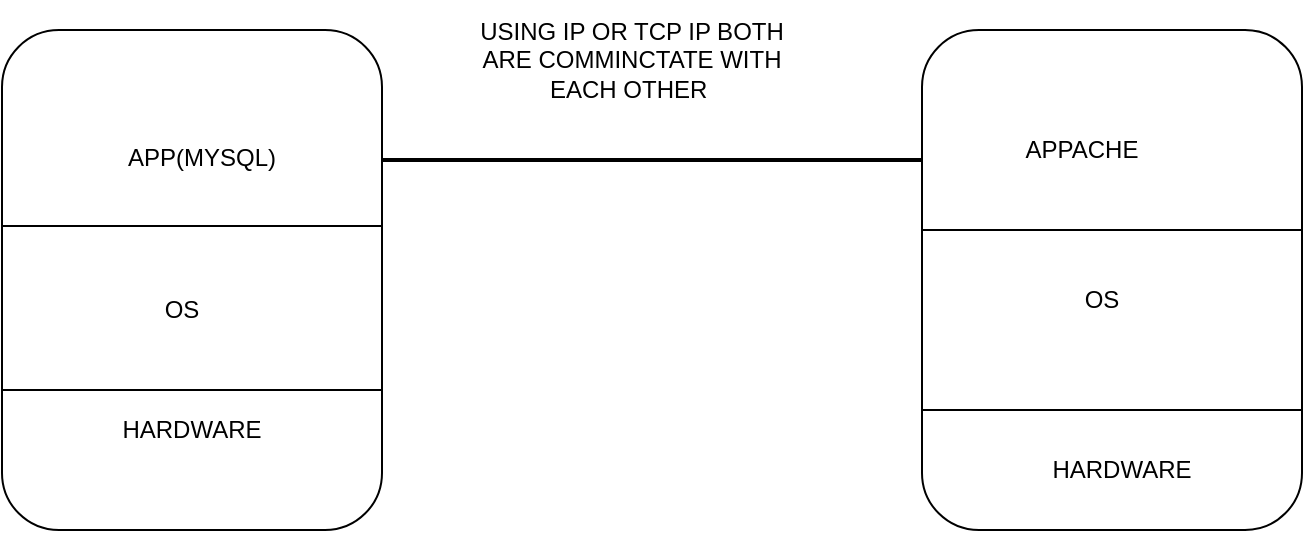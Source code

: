 <mxfile version="14.8.5" type="github">
  <diagram id="U0se5DWGwlDYX3Sg0kiH" name="Page-1">
    <mxGraphModel dx="1108" dy="482" grid="1" gridSize="10" guides="1" tooltips="1" connect="1" arrows="1" fold="1" page="1" pageScale="1" pageWidth="850" pageHeight="1100" math="0" shadow="0">
      <root>
        <mxCell id="0" />
        <mxCell id="1" parent="0" />
        <mxCell id="DwL3w4okpu6f0bRGBHRg-1" value="" style="rounded=1;whiteSpace=wrap;html=1;" vertex="1" parent="1">
          <mxGeometry x="100" y="150" width="190" height="250" as="geometry" />
        </mxCell>
        <mxCell id="DwL3w4okpu6f0bRGBHRg-2" value="" style="shape=crossbar;whiteSpace=wrap;html=1;rounded=1;" vertex="1" parent="1">
          <mxGeometry x="100" y="320" width="190" height="20" as="geometry" />
        </mxCell>
        <mxCell id="DwL3w4okpu6f0bRGBHRg-3" value="HARDWARE" style="text;html=1;strokeColor=none;fillColor=none;align=center;verticalAlign=middle;whiteSpace=wrap;rounded=0;" vertex="1" parent="1">
          <mxGeometry x="160" y="340" width="70" height="20" as="geometry" />
        </mxCell>
        <mxCell id="DwL3w4okpu6f0bRGBHRg-4" value="" style="shape=crossbar;whiteSpace=wrap;html=1;rounded=1;" vertex="1" parent="1">
          <mxGeometry x="100" y="238" width="190" height="20" as="geometry" />
        </mxCell>
        <mxCell id="DwL3w4okpu6f0bRGBHRg-5" value="OS" style="text;html=1;strokeColor=none;fillColor=none;align=center;verticalAlign=middle;whiteSpace=wrap;rounded=0;" vertex="1" parent="1">
          <mxGeometry x="160" y="270" width="60" height="40" as="geometry" />
        </mxCell>
        <mxCell id="DwL3w4okpu6f0bRGBHRg-6" value="APP(MYSQL)" style="text;html=1;strokeColor=none;fillColor=none;align=center;verticalAlign=middle;whiteSpace=wrap;rounded=0;" vertex="1" parent="1">
          <mxGeometry x="150" y="189" width="100" height="50" as="geometry" />
        </mxCell>
        <mxCell id="DwL3w4okpu6f0bRGBHRg-8" value="" style="rounded=1;whiteSpace=wrap;html=1;" vertex="1" parent="1">
          <mxGeometry x="560" y="150" width="190" height="250" as="geometry" />
        </mxCell>
        <mxCell id="DwL3w4okpu6f0bRGBHRg-9" value="" style="shape=crossbar;whiteSpace=wrap;html=1;rounded=1;" vertex="1" parent="1">
          <mxGeometry x="560" y="330" width="190" height="20" as="geometry" />
        </mxCell>
        <mxCell id="DwL3w4okpu6f0bRGBHRg-10" value="HARDWARE" style="text;html=1;strokeColor=none;fillColor=none;align=center;verticalAlign=middle;whiteSpace=wrap;rounded=0;" vertex="1" parent="1">
          <mxGeometry x="610" y="360" width="100" height="20" as="geometry" />
        </mxCell>
        <mxCell id="DwL3w4okpu6f0bRGBHRg-11" value="" style="shape=crossbar;whiteSpace=wrap;html=1;rounded=1;" vertex="1" parent="1">
          <mxGeometry x="560" y="240" width="190" height="20" as="geometry" />
        </mxCell>
        <mxCell id="DwL3w4okpu6f0bRGBHRg-13" value="OS" style="text;html=1;strokeColor=none;fillColor=none;align=center;verticalAlign=middle;whiteSpace=wrap;rounded=0;" vertex="1" parent="1">
          <mxGeometry x="610" y="270" width="80" height="30" as="geometry" />
        </mxCell>
        <mxCell id="DwL3w4okpu6f0bRGBHRg-15" value="" style="line;strokeWidth=2;html=1;" vertex="1" parent="1">
          <mxGeometry x="290" y="210" width="270" height="10" as="geometry" />
        </mxCell>
        <mxCell id="DwL3w4okpu6f0bRGBHRg-17" value="APPACHE" style="text;html=1;strokeColor=none;fillColor=none;align=center;verticalAlign=middle;whiteSpace=wrap;rounded=0;" vertex="1" parent="1">
          <mxGeometry x="580" y="200" width="120" height="20" as="geometry" />
        </mxCell>
        <mxCell id="DwL3w4okpu6f0bRGBHRg-18" value="USING IP OR TCP IP BOTH ARE COMMINCTATE WITH EACH OTHER&amp;nbsp;" style="text;html=1;strokeColor=none;fillColor=none;align=center;verticalAlign=middle;whiteSpace=wrap;rounded=0;" vertex="1" parent="1">
          <mxGeometry x="330" y="135" width="170" height="60" as="geometry" />
        </mxCell>
      </root>
    </mxGraphModel>
  </diagram>
</mxfile>
